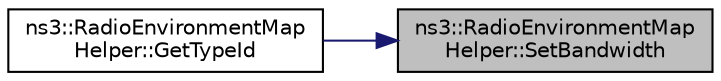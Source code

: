 digraph "ns3::RadioEnvironmentMapHelper::SetBandwidth"
{
 // LATEX_PDF_SIZE
  edge [fontname="Helvetica",fontsize="10",labelfontname="Helvetica",labelfontsize="10"];
  node [fontname="Helvetica",fontsize="10",shape=record];
  rankdir="RL";
  Node1 [label="ns3::RadioEnvironmentMap\lHelper::SetBandwidth",height=0.2,width=0.4,color="black", fillcolor="grey75", style="filled", fontcolor="black",tooltip=" "];
  Node1 -> Node2 [dir="back",color="midnightblue",fontsize="10",style="solid",fontname="Helvetica"];
  Node2 [label="ns3::RadioEnvironmentMap\lHelper::GetTypeId",height=0.2,width=0.4,color="black", fillcolor="white", style="filled",URL="$classns3_1_1_radio_environment_map_helper.html#aa2dafba1723715b96f5a7eb7b5c20439",tooltip="Register this type."];
}
